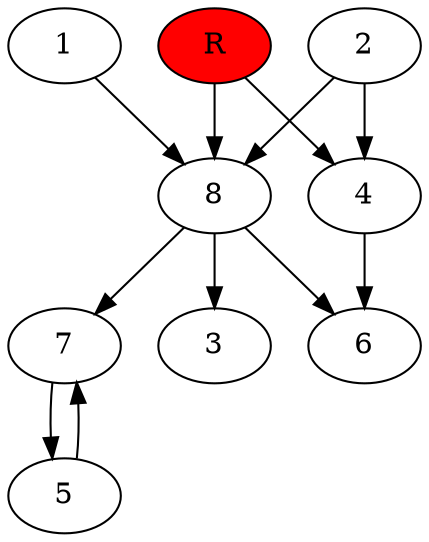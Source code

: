 digraph prb2682 {
	1
	2
	3
	4
	5
	6
	7
	8
	R [fillcolor="#ff0000" style=filled]
	1 -> 8
	2 -> 4
	2 -> 8
	4 -> 6
	5 -> 7
	7 -> 5
	8 -> 3
	8 -> 6
	8 -> 7
	R -> 4
	R -> 8
}
